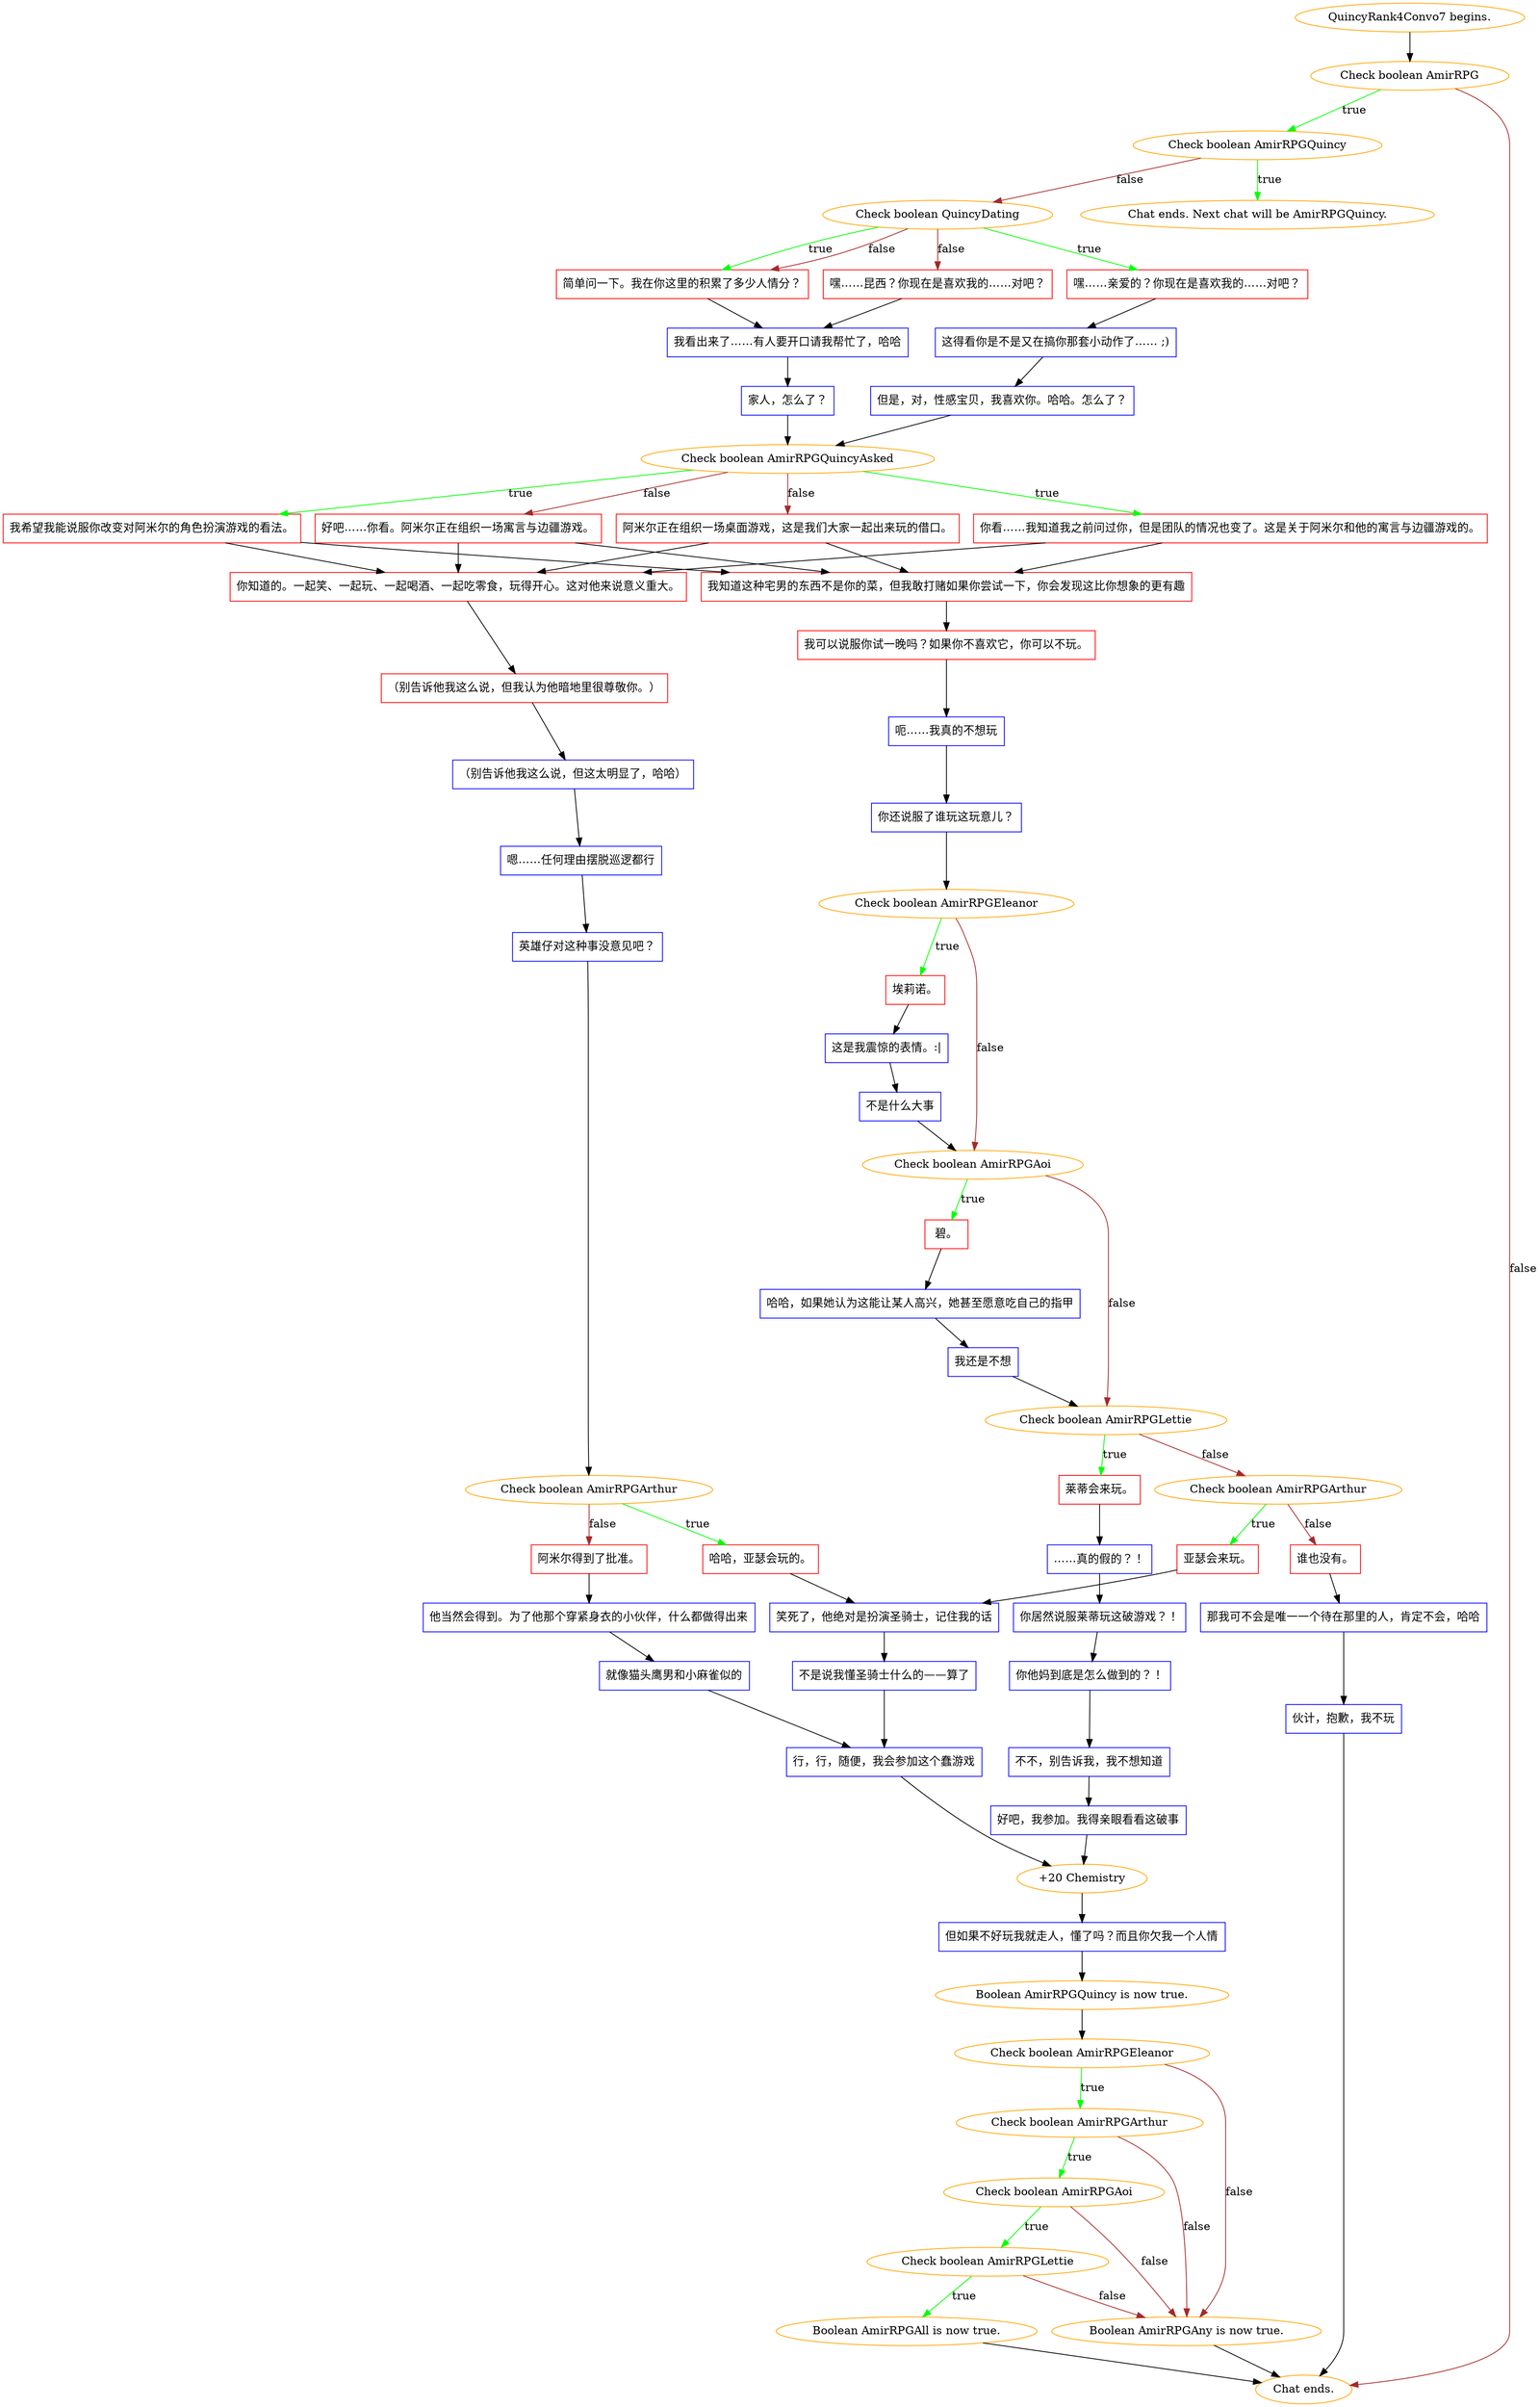 digraph {
	"QuincyRank4Convo7 begins." [color=orange];
		"QuincyRank4Convo7 begins." -> j1894892187;
	j1894892187 [label="Check boolean AmirRPG",color=orange];
		j1894892187 -> j1845729516 [label=true,color=green];
		j1894892187 -> "Chat ends." [label=false,color=brown];
	j1845729516 [label="Check boolean AmirRPGQuincy",color=orange];
		j1845729516 -> "Chat ends. Next chat will be AmirRPGQuincy." [label=true,color=green];
		j1845729516 -> j3190823774 [label=false,color=brown];
	"Chat ends." [color=orange];
	"Chat ends. Next chat will be AmirRPGQuincy." [color=orange];
	j3190823774 [label="Check boolean QuincyDating",color=orange];
		j3190823774 -> j2444844026 [label=true,color=green];
		j3190823774 -> j1735722541 [label=true,color=green];
		j3190823774 -> j4234813180 [label=false,color=brown];
		j3190823774 -> j1735722541 [label=false,color=brown];
	j2444844026 [label="嘿……亲爱的？你现在是喜欢我的……对吧？",shape=box,color=red];
		j2444844026 -> j2117469378;
	j1735722541 [label="简单问一下。我在你这里的积累了多少人情分？",shape=box,color=red];
		j1735722541 -> j1118218408;
	j4234813180 [label="嘿……昆西？你现在是喜欢我的……对吧？",shape=box,color=red];
		j4234813180 -> j1118218408;
	j2117469378 [label="这得看你是不是又在搞你那套小动作了…… ;)",shape=box,color=blue];
		j2117469378 -> j2142760004;
	j1118218408 [label="我看出来了……有人要开口请我帮忙了，哈哈",shape=box,color=blue];
		j1118218408 -> j30645147;
	j2142760004 [label="但是，对，性感宝贝，我喜欢你。哈哈。怎么了？",shape=box,color=blue];
		j2142760004 -> j1357037147;
	j30645147 [label="家人，怎么了？",shape=box,color=blue];
		j30645147 -> j1357037147;
	j1357037147 [label="Check boolean AmirRPGQuincyAsked",color=orange];
		j1357037147 -> j385789353 [label=true,color=green];
		j1357037147 -> j337407028 [label=true,color=green];
		j1357037147 -> j3748021228 [label=false,color=brown];
		j1357037147 -> j4200416502 [label=false,color=brown];
	j385789353 [label="你看……我知道我之前问过你，但是团队的情况也变了。这是关于阿米尔和他的寓言与边疆游戏的。",shape=box,color=red];
		j385789353 -> j961068424;
		j385789353 -> j2076086529;
	j337407028 [label="我希望我能说服你改变对阿米尔的角色扮演游戏的看法。",shape=box,color=red];
		j337407028 -> j961068424;
		j337407028 -> j2076086529;
	j3748021228 [label="好吧……你看。阿米尔正在组织一场寓言与边疆游戏。",shape=box,color=red];
		j3748021228 -> j961068424;
		j3748021228 -> j2076086529;
	j4200416502 [label="阿米尔正在组织一场桌面游戏，这是我们大家一起出来玩的借口。",shape=box,color=red];
		j4200416502 -> j961068424;
		j4200416502 -> j2076086529;
	j961068424 [label="我知道这种宅男的东西不是你的菜，但我敢打赌如果你尝试一下，你会发现这比你想象的更有趣",shape=box,color=red];
		j961068424 -> j3967112692;
	j2076086529 [label="你知道的。一起笑、一起玩、一起喝酒、一起吃零食，玩得开心。这对他来说意义重大。",shape=box,color=red];
		j2076086529 -> j3397918439;
	j3967112692 [label="我可以说服你试一晚吗？如果你不喜欢它，你可以不玩。",shape=box,color=red];
		j3967112692 -> j1141202649;
	j3397918439 [label="（别告诉他我这么说，但我认为他暗地里很尊敬你。）",shape=box,color=red];
		j3397918439 -> j456767118;
	j1141202649 [label="呃……我真的不想玩",shape=box,color=blue];
		j1141202649 -> j3846734331;
	j456767118 [label="（别告诉他我这么说，但这太明显了，哈哈）",shape=box,color=blue];
		j456767118 -> j2914180969;
	j3846734331 [label="你还说服了谁玩这玩意儿？",shape=box,color=blue];
		j3846734331 -> j3332088726;
	j2914180969 [label="嗯……任何理由摆脱巡逻都行",shape=box,color=blue];
		j2914180969 -> j1429884271;
	j3332088726 [label="Check boolean AmirRPGEleanor",color=orange];
		j3332088726 -> j1686789566 [label=true,color=green];
		j3332088726 -> j2586803196 [label=false,color=brown];
	j1429884271 [label="英雄仔对这种事没意见吧？",shape=box,color=blue];
		j1429884271 -> j2796444917;
	j1686789566 [label="埃莉诺。",shape=box,color=red];
		j1686789566 -> j4287823591;
	j2586803196 [label="Check boolean AmirRPGAoi",color=orange];
		j2586803196 -> j3947489855 [label=true,color=green];
		j2586803196 -> j249376932 [label=false,color=brown];
	j2796444917 [label="Check boolean AmirRPGArthur",color=orange];
		j2796444917 -> j3711843045 [label=true,color=green];
		j2796444917 -> j1903152160 [label=false,color=brown];
	j4287823591 [label="这是我震惊的表情。:|",shape=box,color=blue];
		j4287823591 -> j2130931255;
	j3947489855 [label="碧。",shape=box,color=red];
		j3947489855 -> j3842870025;
	j249376932 [label="Check boolean AmirRPGLettie",color=orange];
		j249376932 -> j44094188 [label=true,color=green];
		j249376932 -> j1159174553 [label=false,color=brown];
	j3711843045 [label="哈哈，亚瑟会玩的。",shape=box,color=red];
		j3711843045 -> j968739002;
	j1903152160 [label="阿米尔得到了批准。",shape=box,color=red];
		j1903152160 -> j681884232;
	j2130931255 [label="不是什么大事",shape=box,color=blue];
		j2130931255 -> j2586803196;
	j3842870025 [label="哈哈，如果她认为这能让某人高兴，她甚至愿意吃自己的指甲",shape=box,color=blue];
		j3842870025 -> j850581912;
	j44094188 [label="莱蒂会来玩。",shape=box,color=red];
		j44094188 -> j1074382108;
	j1159174553 [label="Check boolean AmirRPGArthur",color=orange];
		j1159174553 -> j4281545839 [label=true,color=green];
		j1159174553 -> j3673463705 [label=false,color=brown];
	j968739002 [label="笑死了，他绝对是扮演圣骑士，记住我的话",shape=box,color=blue];
		j968739002 -> j3884071786;
	j681884232 [label="他当然会得到。为了他那个穿紧身衣的小伙伴，什么都做得出来",shape=box,color=blue];
		j681884232 -> j1273395497;
	j850581912 [label="我还是不想",shape=box,color=blue];
		j850581912 -> j249376932;
	j1074382108 [label="……真的假的？！",shape=box,color=blue];
		j1074382108 -> j3403199175;
	j4281545839 [label="亚瑟会来玩。",shape=box,color=red];
		j4281545839 -> j968739002;
	j3673463705 [label="谁也没有。",shape=box,color=red];
		j3673463705 -> j1952776598;
	j3884071786 [label="不是说我懂圣骑士什么的——算了",shape=box,color=blue];
		j3884071786 -> j3310795926;
	j1273395497 [label="就像猫头鹰男和小麻雀似的",shape=box,color=blue];
		j1273395497 -> j3310795926;
	j3403199175 [label="你居然说服莱蒂玩这破游戏？！",shape=box,color=blue];
		j3403199175 -> j1611457694;
	j1952776598 [label="那我可不会是唯一一个待在那里的人，肯定不会，哈哈",shape=box,color=blue];
		j1952776598 -> j1086648087;
	j3310795926 [label="行，行，随便，我会参加这个蠢游戏",shape=box,color=blue];
		j3310795926 -> j3244144858;
	j1611457694 [label="你他妈到底是怎么做到的？！",shape=box,color=blue];
		j1611457694 -> j810696737;
	j1086648087 [label="伙计，抱歉，我不玩",shape=box,color=blue];
		j1086648087 -> "Chat ends.";
	j3244144858 [label="+20 Chemistry",color=orange];
		j3244144858 -> j2433062248;
	j810696737 [label="不不，别告诉我，我不想知道",shape=box,color=blue];
		j810696737 -> j665045071;
	j2433062248 [label="但如果不好玩我就走人，懂了吗？而且你欠我一个人情",shape=box,color=blue];
		j2433062248 -> j2600890740;
	j665045071 [label="好吧，我参加。我得亲眼看看这破事",shape=box,color=blue];
		j665045071 -> j3244144858;
	j2600890740 [label="Boolean AmirRPGQuincy is now true.",color=orange];
		j2600890740 -> j3475450443;
	j3475450443 [label="Check boolean AmirRPGEleanor",color=orange];
		j3475450443 -> j1061158905 [label=true,color=green];
		j3475450443 -> j1992773596 [label=false,color=brown];
	j1061158905 [label="Check boolean AmirRPGArthur",color=orange];
		j1061158905 -> j173832842 [label=true,color=green];
		j1061158905 -> j1992773596 [label=false,color=brown];
	j1992773596 [label="Boolean AmirRPGAny is now true.",color=orange];
		j1992773596 -> "Chat ends.";
	j173832842 [label="Check boolean AmirRPGAoi",color=orange];
		j173832842 -> j530051719 [label=true,color=green];
		j173832842 -> j1992773596 [label=false,color=brown];
	j530051719 [label="Check boolean AmirRPGLettie",color=orange];
		j530051719 -> j2677000302 [label=true,color=green];
		j530051719 -> j1992773596 [label=false,color=brown];
	j2677000302 [label="Boolean AmirRPGAll is now true.",color=orange];
		j2677000302 -> "Chat ends.";
}